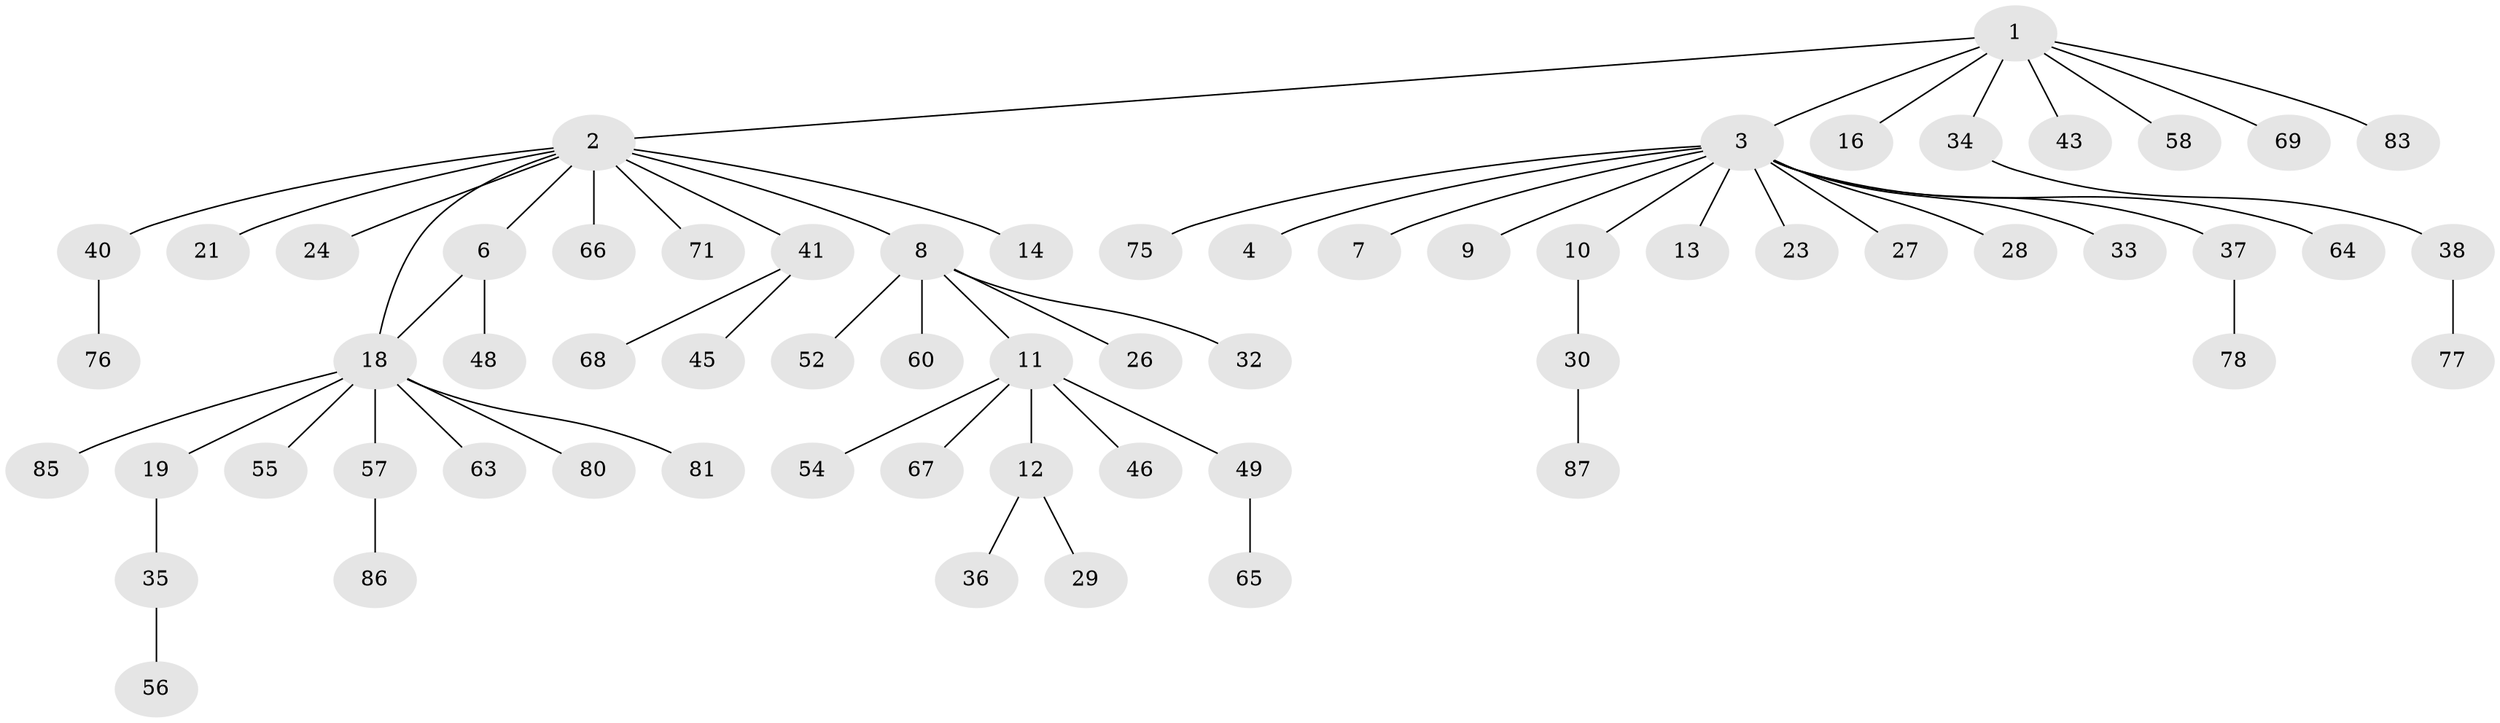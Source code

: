 // original degree distribution, {9: 0.011494252873563218, 12: 0.011494252873563218, 7: 0.022988505747126436, 1: 0.6091954022988506, 8: 0.011494252873563218, 3: 0.06896551724137931, 6: 0.011494252873563218, 2: 0.22988505747126436, 10: 0.011494252873563218, 4: 0.011494252873563218}
// Generated by graph-tools (version 1.1) at 2025/41/03/06/25 10:41:46]
// undirected, 63 vertices, 63 edges
graph export_dot {
graph [start="1"]
  node [color=gray90,style=filled];
  1 [super="+25"];
  2 [super="+31"];
  3 [super="+5"];
  4;
  6;
  7;
  8 [super="+15"];
  9;
  10;
  11 [super="+17"];
  12 [super="+22"];
  13;
  14 [super="+72"];
  16 [super="+42"];
  18 [super="+20"];
  19;
  21;
  23;
  24;
  26 [super="+47"];
  27 [super="+59"];
  28 [super="+51"];
  29;
  30 [super="+39"];
  32 [super="+74"];
  33;
  34;
  35 [super="+53"];
  36 [super="+44"];
  37 [super="+70"];
  38 [super="+62"];
  40;
  41 [super="+61"];
  43;
  45 [super="+79"];
  46;
  48;
  49 [super="+50"];
  52;
  54;
  55;
  56;
  57;
  58;
  60;
  63;
  64 [super="+73"];
  65;
  66;
  67;
  68;
  69;
  71;
  75 [super="+82"];
  76;
  77;
  78;
  80;
  81;
  83 [super="+84"];
  85;
  86;
  87;
  1 -- 2;
  1 -- 3;
  1 -- 16;
  1 -- 34;
  1 -- 43;
  1 -- 58;
  1 -- 69;
  1 -- 83;
  2 -- 6;
  2 -- 8;
  2 -- 14;
  2 -- 18;
  2 -- 21;
  2 -- 24;
  2 -- 40;
  2 -- 41;
  2 -- 66;
  2 -- 71;
  3 -- 4;
  3 -- 23;
  3 -- 28;
  3 -- 33;
  3 -- 64;
  3 -- 37;
  3 -- 7;
  3 -- 9;
  3 -- 10;
  3 -- 75;
  3 -- 13;
  3 -- 27;
  6 -- 18;
  6 -- 48;
  8 -- 11;
  8 -- 32;
  8 -- 52;
  8 -- 60;
  8 -- 26;
  10 -- 30;
  11 -- 12;
  11 -- 46;
  11 -- 49;
  11 -- 54;
  11 -- 67;
  12 -- 29;
  12 -- 36;
  18 -- 19;
  18 -- 55;
  18 -- 57;
  18 -- 63;
  18 -- 80;
  18 -- 81;
  18 -- 85;
  19 -- 35;
  30 -- 87;
  34 -- 38;
  35 -- 56;
  37 -- 78;
  38 -- 77;
  40 -- 76;
  41 -- 45;
  41 -- 68;
  49 -- 65;
  57 -- 86;
}
